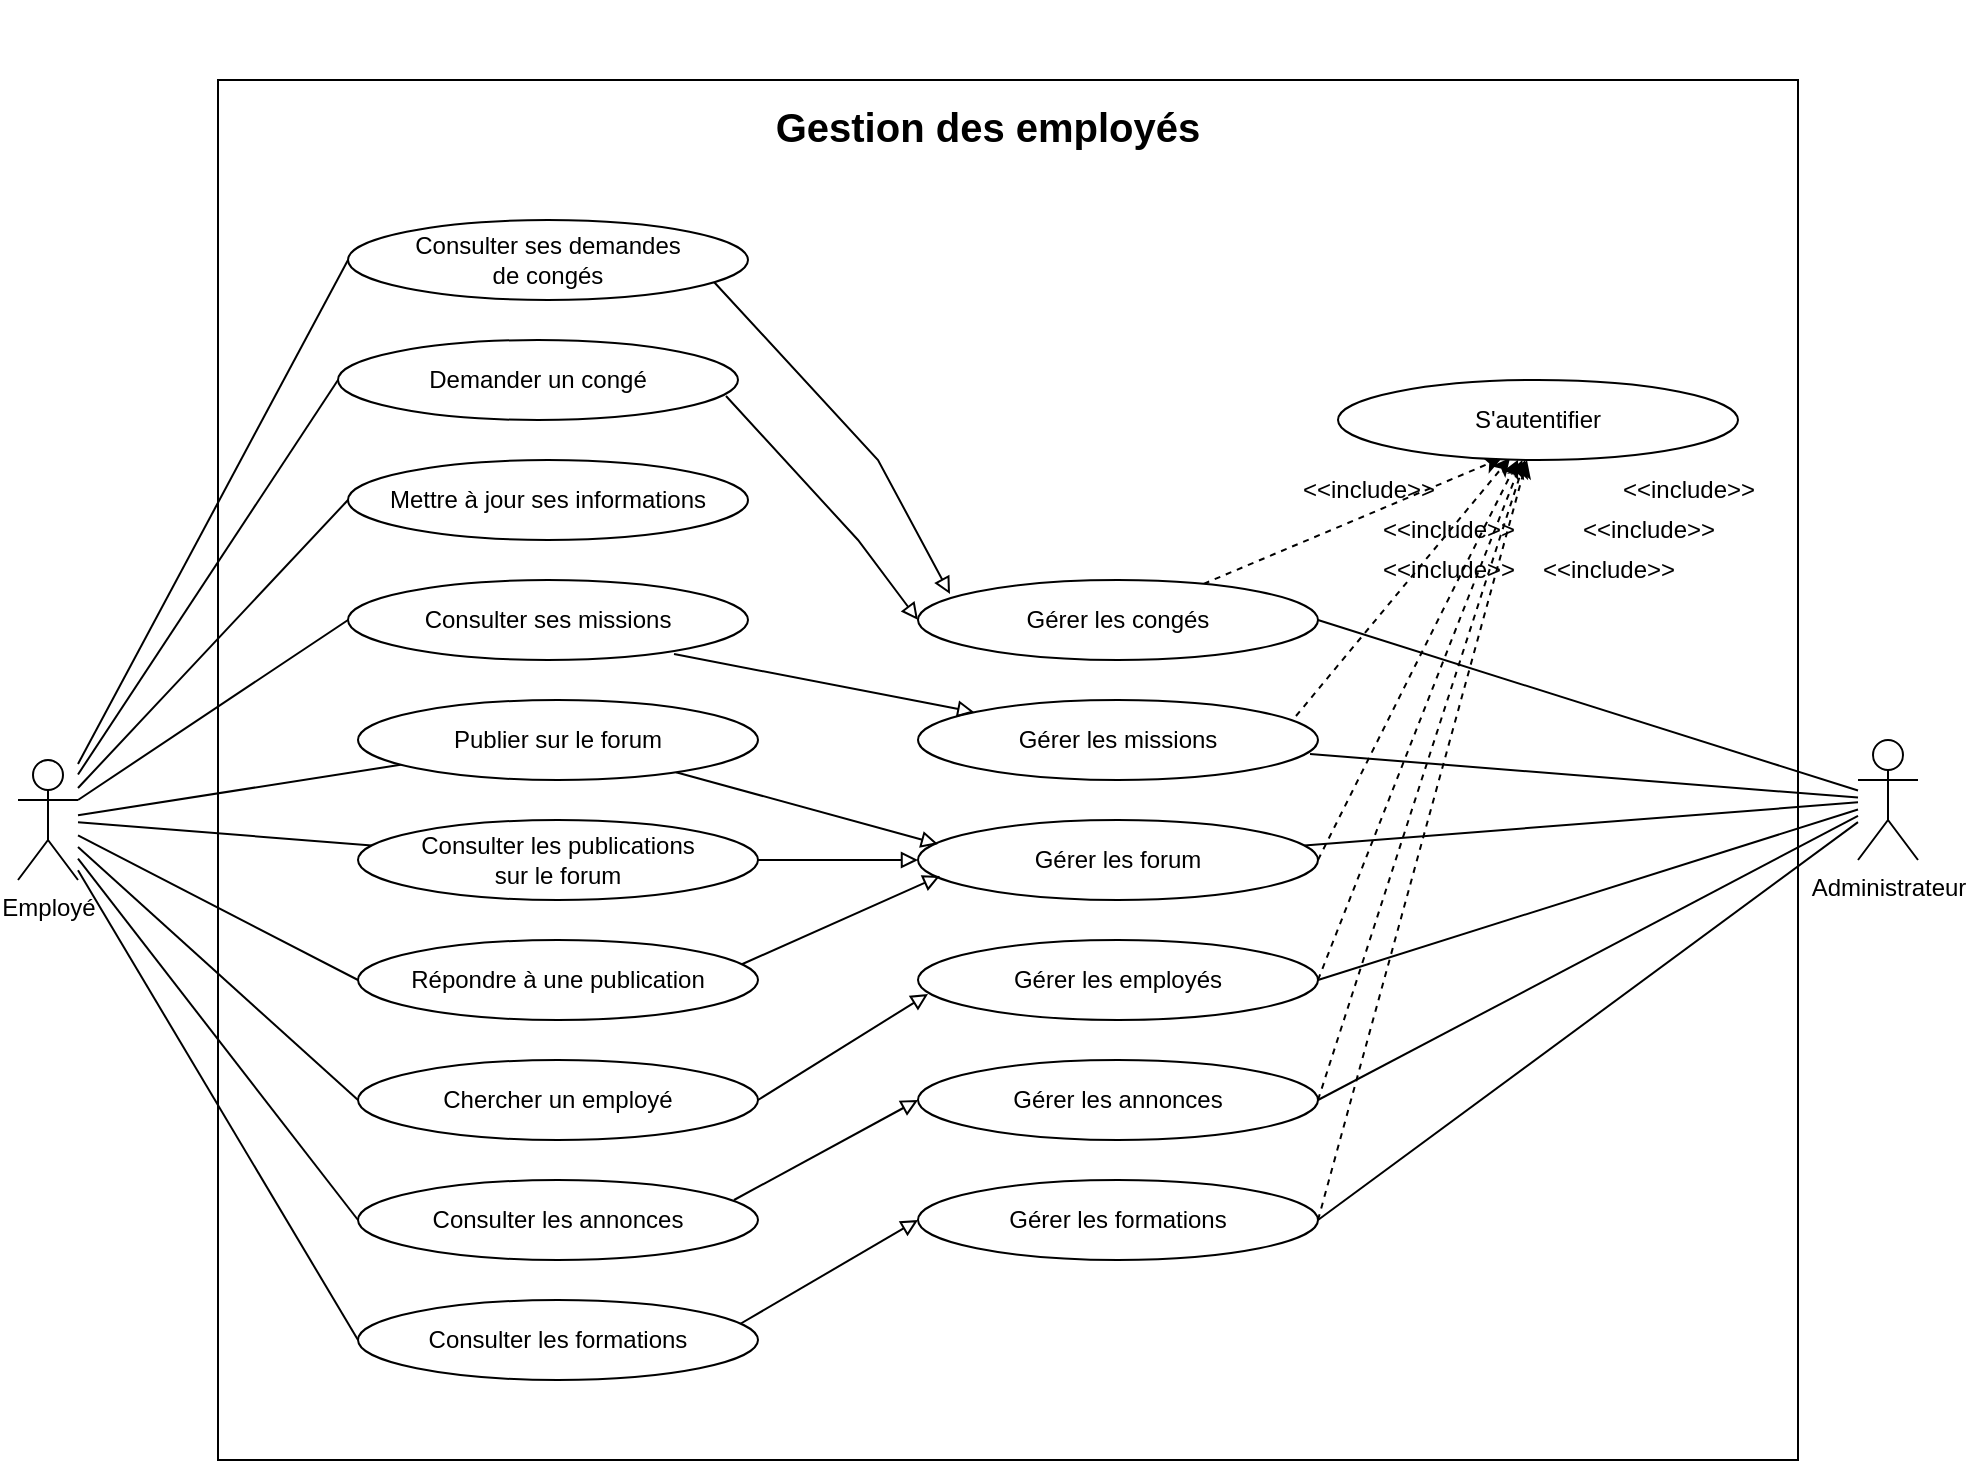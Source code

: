 <mxfile version="21.1.4" type="device">
  <diagram name="Page-1" id="wu76bqfl-tF54zrKLqpx">
    <mxGraphModel dx="1434" dy="788" grid="1" gridSize="10" guides="1" tooltips="1" connect="1" arrows="1" fold="1" page="1" pageScale="1" pageWidth="850" pageHeight="1100" math="0" shadow="0">
      <root>
        <mxCell id="0" />
        <mxCell id="1" parent="0" />
        <mxCell id="fC03vkBdiAybOkjMKHiT-3" value="" style="whiteSpace=wrap;html=1;" vertex="1" parent="1">
          <mxGeometry x="150" y="110" width="790" height="690" as="geometry" />
        </mxCell>
        <mxCell id="fC03vkBdiAybOkjMKHiT-41" style="rounded=0;orthogonalLoop=1;jettySize=auto;html=1;entryX=0;entryY=0.5;entryDx=0;entryDy=0;endArrow=none;endFill=0;" edge="1" parent="1" source="fC03vkBdiAybOkjMKHiT-1" target="fC03vkBdiAybOkjMKHiT-19">
          <mxGeometry relative="1" as="geometry" />
        </mxCell>
        <mxCell id="fC03vkBdiAybOkjMKHiT-42" style="rounded=0;orthogonalLoop=1;jettySize=auto;html=1;entryX=0;entryY=0.5;entryDx=0;entryDy=0;endArrow=none;endFill=0;exitX=1;exitY=0.333;exitDx=0;exitDy=0;exitPerimeter=0;" edge="1" parent="1" source="fC03vkBdiAybOkjMKHiT-1" target="fC03vkBdiAybOkjMKHiT-21">
          <mxGeometry relative="1" as="geometry" />
        </mxCell>
        <mxCell id="fC03vkBdiAybOkjMKHiT-43" style="rounded=0;orthogonalLoop=1;jettySize=auto;html=1;endArrow=none;endFill=0;" edge="1" parent="1" source="fC03vkBdiAybOkjMKHiT-1" target="fC03vkBdiAybOkjMKHiT-26">
          <mxGeometry relative="1" as="geometry" />
        </mxCell>
        <mxCell id="fC03vkBdiAybOkjMKHiT-44" style="rounded=0;orthogonalLoop=1;jettySize=auto;html=1;endArrow=none;endFill=0;" edge="1" parent="1" source="fC03vkBdiAybOkjMKHiT-1" target="fC03vkBdiAybOkjMKHiT-25">
          <mxGeometry relative="1" as="geometry" />
        </mxCell>
        <mxCell id="fC03vkBdiAybOkjMKHiT-47" style="rounded=0;orthogonalLoop=1;jettySize=auto;html=1;entryX=0;entryY=0.5;entryDx=0;entryDy=0;endArrow=none;endFill=0;" edge="1" parent="1" source="fC03vkBdiAybOkjMKHiT-1" target="fC03vkBdiAybOkjMKHiT-27">
          <mxGeometry relative="1" as="geometry" />
        </mxCell>
        <mxCell id="fC03vkBdiAybOkjMKHiT-48" style="rounded=0;orthogonalLoop=1;jettySize=auto;html=1;entryX=0;entryY=0.5;entryDx=0;entryDy=0;endArrow=none;endFill=0;" edge="1" parent="1" source="fC03vkBdiAybOkjMKHiT-1" target="fC03vkBdiAybOkjMKHiT-18">
          <mxGeometry relative="1" as="geometry" />
        </mxCell>
        <mxCell id="fC03vkBdiAybOkjMKHiT-49" style="rounded=0;orthogonalLoop=1;jettySize=auto;html=1;entryX=0;entryY=0.5;entryDx=0;entryDy=0;endArrow=none;endFill=0;" edge="1" parent="1" source="fC03vkBdiAybOkjMKHiT-1" target="fC03vkBdiAybOkjMKHiT-24">
          <mxGeometry relative="1" as="geometry" />
        </mxCell>
        <mxCell id="fC03vkBdiAybOkjMKHiT-50" style="rounded=0;orthogonalLoop=1;jettySize=auto;html=1;endArrow=none;endFill=0;entryX=0;entryY=0.5;entryDx=0;entryDy=0;" edge="1" parent="1" source="fC03vkBdiAybOkjMKHiT-1" target="fC03vkBdiAybOkjMKHiT-23">
          <mxGeometry relative="1" as="geometry" />
        </mxCell>
        <mxCell id="fC03vkBdiAybOkjMKHiT-51" style="rounded=0;orthogonalLoop=1;jettySize=auto;html=1;entryX=0;entryY=0.5;entryDx=0;entryDy=0;endArrow=none;endFill=0;" edge="1" parent="1" source="fC03vkBdiAybOkjMKHiT-1" target="fC03vkBdiAybOkjMKHiT-20">
          <mxGeometry relative="1" as="geometry" />
        </mxCell>
        <mxCell id="fC03vkBdiAybOkjMKHiT-52" style="rounded=0;orthogonalLoop=1;jettySize=auto;html=1;entryX=0;entryY=0.5;entryDx=0;entryDy=0;endArrow=none;endFill=0;" edge="1" parent="1" source="fC03vkBdiAybOkjMKHiT-1" target="fC03vkBdiAybOkjMKHiT-22">
          <mxGeometry relative="1" as="geometry" />
        </mxCell>
        <mxCell id="fC03vkBdiAybOkjMKHiT-1" value="Employé" style="shape=umlActor;verticalLabelPosition=bottom;verticalAlign=top;html=1;outlineConnect=0;" vertex="1" parent="1">
          <mxGeometry x="50" y="450" width="30" height="60" as="geometry" />
        </mxCell>
        <mxCell id="fC03vkBdiAybOkjMKHiT-71" style="rounded=0;orthogonalLoop=1;jettySize=auto;html=1;entryX=1;entryY=0.5;entryDx=0;entryDy=0;endArrow=none;endFill=0;" edge="1" parent="1" source="fC03vkBdiAybOkjMKHiT-2" target="fC03vkBdiAybOkjMKHiT-13">
          <mxGeometry relative="1" as="geometry" />
        </mxCell>
        <mxCell id="fC03vkBdiAybOkjMKHiT-72" style="rounded=0;orthogonalLoop=1;jettySize=auto;html=1;entryX=0.98;entryY=0.675;entryDx=0;entryDy=0;entryPerimeter=0;endArrow=none;endFill=0;" edge="1" parent="1" source="fC03vkBdiAybOkjMKHiT-2" target="fC03vkBdiAybOkjMKHiT-14">
          <mxGeometry relative="1" as="geometry" />
        </mxCell>
        <mxCell id="fC03vkBdiAybOkjMKHiT-73" style="rounded=0;orthogonalLoop=1;jettySize=auto;html=1;endArrow=none;endFill=0;" edge="1" parent="1" source="fC03vkBdiAybOkjMKHiT-2" target="fC03vkBdiAybOkjMKHiT-17">
          <mxGeometry relative="1" as="geometry" />
        </mxCell>
        <mxCell id="fC03vkBdiAybOkjMKHiT-74" style="rounded=0;orthogonalLoop=1;jettySize=auto;html=1;entryX=1;entryY=0.5;entryDx=0;entryDy=0;endArrow=none;endFill=0;" edge="1" parent="1" source="fC03vkBdiAybOkjMKHiT-2" target="fC03vkBdiAybOkjMKHiT-12">
          <mxGeometry relative="1" as="geometry" />
        </mxCell>
        <mxCell id="fC03vkBdiAybOkjMKHiT-75" style="rounded=0;orthogonalLoop=1;jettySize=auto;html=1;entryX=1;entryY=0.5;entryDx=0;entryDy=0;endArrow=none;endFill=0;" edge="1" parent="1" source="fC03vkBdiAybOkjMKHiT-2" target="fC03vkBdiAybOkjMKHiT-15">
          <mxGeometry relative="1" as="geometry" />
        </mxCell>
        <mxCell id="fC03vkBdiAybOkjMKHiT-76" style="rounded=0;orthogonalLoop=1;jettySize=auto;html=1;entryX=1;entryY=0.5;entryDx=0;entryDy=0;endArrow=none;endFill=0;" edge="1" parent="1" source="fC03vkBdiAybOkjMKHiT-2" target="fC03vkBdiAybOkjMKHiT-16">
          <mxGeometry relative="1" as="geometry" />
        </mxCell>
        <mxCell id="fC03vkBdiAybOkjMKHiT-2" value="Administrateur" style="shape=umlActor;verticalLabelPosition=bottom;verticalAlign=top;html=1;outlineConnect=0;" vertex="1" parent="1">
          <mxGeometry x="970" y="440" width="30" height="60" as="geometry" />
        </mxCell>
        <mxCell id="fC03vkBdiAybOkjMKHiT-80" style="rounded=0;orthogonalLoop=1;jettySize=auto;html=1;dashed=1;exitX=1;exitY=0.5;exitDx=0;exitDy=0;" edge="1" parent="1" source="fC03vkBdiAybOkjMKHiT-12" target="fC03vkBdiAybOkjMKHiT-28">
          <mxGeometry relative="1" as="geometry" />
        </mxCell>
        <mxCell id="fC03vkBdiAybOkjMKHiT-12" value="Gérer les employés" style="ellipse;whiteSpace=wrap;html=1;" vertex="1" parent="1">
          <mxGeometry x="500" y="540" width="200" height="40" as="geometry" />
        </mxCell>
        <mxCell id="fC03vkBdiAybOkjMKHiT-77" style="rounded=0;orthogonalLoop=1;jettySize=auto;html=1;dashed=1;entryX=0.41;entryY=0.975;entryDx=0;entryDy=0;entryPerimeter=0;" edge="1" parent="1" source="fC03vkBdiAybOkjMKHiT-13" target="fC03vkBdiAybOkjMKHiT-28">
          <mxGeometry relative="1" as="geometry" />
        </mxCell>
        <mxCell id="fC03vkBdiAybOkjMKHiT-13" value="Gérer les&amp;nbsp;congés" style="ellipse;whiteSpace=wrap;html=1;" vertex="1" parent="1">
          <mxGeometry x="500" y="360" width="200" height="40" as="geometry" />
        </mxCell>
        <mxCell id="fC03vkBdiAybOkjMKHiT-78" style="rounded=0;orthogonalLoop=1;jettySize=auto;html=1;dashed=1;exitX=0.945;exitY=0.2;exitDx=0;exitDy=0;exitPerimeter=0;entryX=0.43;entryY=0.975;entryDx=0;entryDy=0;entryPerimeter=0;" edge="1" parent="1" source="fC03vkBdiAybOkjMKHiT-14" target="fC03vkBdiAybOkjMKHiT-28">
          <mxGeometry relative="1" as="geometry">
            <mxPoint x="807" y="269" as="targetPoint" />
          </mxGeometry>
        </mxCell>
        <mxCell id="fC03vkBdiAybOkjMKHiT-14" value="Gérer les&amp;nbsp;missions" style="ellipse;whiteSpace=wrap;html=1;" vertex="1" parent="1">
          <mxGeometry x="500" y="420" width="200" height="40" as="geometry" />
        </mxCell>
        <mxCell id="fC03vkBdiAybOkjMKHiT-81" style="rounded=0;orthogonalLoop=1;jettySize=auto;html=1;dashed=1;exitX=1;exitY=0.5;exitDx=0;exitDy=0;" edge="1" parent="1" source="fC03vkBdiAybOkjMKHiT-15" target="fC03vkBdiAybOkjMKHiT-28">
          <mxGeometry relative="1" as="geometry" />
        </mxCell>
        <mxCell id="fC03vkBdiAybOkjMKHiT-15" value="Gérer les&amp;nbsp;annonces" style="ellipse;whiteSpace=wrap;html=1;" vertex="1" parent="1">
          <mxGeometry x="500" y="600" width="200" height="40" as="geometry" />
        </mxCell>
        <mxCell id="fC03vkBdiAybOkjMKHiT-82" style="rounded=0;orthogonalLoop=1;jettySize=auto;html=1;dashed=1;exitX=1;exitY=0.5;exitDx=0;exitDy=0;" edge="1" parent="1" source="fC03vkBdiAybOkjMKHiT-16" target="fC03vkBdiAybOkjMKHiT-28">
          <mxGeometry relative="1" as="geometry" />
        </mxCell>
        <mxCell id="fC03vkBdiAybOkjMKHiT-16" value="Gérer les&amp;nbsp;formations" style="ellipse;whiteSpace=wrap;html=1;" vertex="1" parent="1">
          <mxGeometry x="500" y="660" width="200" height="40" as="geometry" />
        </mxCell>
        <mxCell id="fC03vkBdiAybOkjMKHiT-79" style="rounded=0;orthogonalLoop=1;jettySize=auto;html=1;exitX=1;exitY=0.5;exitDx=0;exitDy=0;dashed=1;" edge="1" parent="1" source="fC03vkBdiAybOkjMKHiT-17" target="fC03vkBdiAybOkjMKHiT-28">
          <mxGeometry relative="1" as="geometry" />
        </mxCell>
        <mxCell id="fC03vkBdiAybOkjMKHiT-17" value="Gérer les&amp;nbsp;forum" style="ellipse;whiteSpace=wrap;html=1;" vertex="1" parent="1">
          <mxGeometry x="500" y="480" width="200" height="40" as="geometry" />
        </mxCell>
        <mxCell id="fC03vkBdiAybOkjMKHiT-59" style="rounded=0;orthogonalLoop=1;jettySize=auto;html=1;endArrow=block;endFill=0;entryX=0.025;entryY=0.675;entryDx=0;entryDy=0;entryPerimeter=0;exitX=1;exitY=0.5;exitDx=0;exitDy=0;" edge="1" parent="1" source="fC03vkBdiAybOkjMKHiT-18" target="fC03vkBdiAybOkjMKHiT-12">
          <mxGeometry relative="1" as="geometry" />
        </mxCell>
        <mxCell id="fC03vkBdiAybOkjMKHiT-18" value="Chercher un employé" style="ellipse;whiteSpace=wrap;html=1;" vertex="1" parent="1">
          <mxGeometry x="220" y="600" width="200" height="40" as="geometry" />
        </mxCell>
        <mxCell id="fC03vkBdiAybOkjMKHiT-19" value="Mettre à jour ses informations" style="ellipse;whiteSpace=wrap;html=1;" vertex="1" parent="1">
          <mxGeometry x="215" y="300" width="200" height="40" as="geometry" />
        </mxCell>
        <mxCell id="fC03vkBdiAybOkjMKHiT-54" style="rounded=0;orthogonalLoop=1;jettySize=auto;html=1;endArrow=block;endFill=0;entryX=0;entryY=0.5;entryDx=0;entryDy=0;exitX=0.97;exitY=0.7;exitDx=0;exitDy=0;exitPerimeter=0;" edge="1" parent="1" source="fC03vkBdiAybOkjMKHiT-20" target="fC03vkBdiAybOkjMKHiT-13">
          <mxGeometry relative="1" as="geometry">
            <Array as="points">
              <mxPoint x="470" y="340" />
            </Array>
          </mxGeometry>
        </mxCell>
        <mxCell id="fC03vkBdiAybOkjMKHiT-20" value="Demander un congé" style="ellipse;whiteSpace=wrap;html=1;" vertex="1" parent="1">
          <mxGeometry x="210" y="240" width="200" height="40" as="geometry" />
        </mxCell>
        <mxCell id="fC03vkBdiAybOkjMKHiT-55" style="rounded=0;orthogonalLoop=1;jettySize=auto;html=1;exitX=0.815;exitY=0.925;exitDx=0;exitDy=0;exitPerimeter=0;endArrow=block;endFill=0;" edge="1" parent="1" source="fC03vkBdiAybOkjMKHiT-21" target="fC03vkBdiAybOkjMKHiT-14">
          <mxGeometry relative="1" as="geometry">
            <Array as="points" />
          </mxGeometry>
        </mxCell>
        <mxCell id="fC03vkBdiAybOkjMKHiT-21" value="Consulter ses missions" style="ellipse;whiteSpace=wrap;html=1;" vertex="1" parent="1">
          <mxGeometry x="215" y="360" width="200" height="40" as="geometry" />
        </mxCell>
        <mxCell id="fC03vkBdiAybOkjMKHiT-53" style="rounded=0;orthogonalLoop=1;jettySize=auto;html=1;endArrow=block;endFill=0;entryX=0.08;entryY=0.175;entryDx=0;entryDy=0;entryPerimeter=0;exitX=0.915;exitY=0.775;exitDx=0;exitDy=0;exitPerimeter=0;" edge="1" parent="1" source="fC03vkBdiAybOkjMKHiT-22" target="fC03vkBdiAybOkjMKHiT-13">
          <mxGeometry relative="1" as="geometry">
            <Array as="points">
              <mxPoint x="480" y="300" />
            </Array>
          </mxGeometry>
        </mxCell>
        <mxCell id="fC03vkBdiAybOkjMKHiT-22" value="Consulter ses demandes &lt;br&gt;de congés" style="ellipse;whiteSpace=wrap;html=1;" vertex="1" parent="1">
          <mxGeometry x="215" y="180" width="200" height="40" as="geometry" />
        </mxCell>
        <mxCell id="fC03vkBdiAybOkjMKHiT-61" style="rounded=0;orthogonalLoop=1;jettySize=auto;html=1;entryX=0;entryY=0.5;entryDx=0;entryDy=0;endArrow=block;endFill=0;exitX=0.955;exitY=0.3;exitDx=0;exitDy=0;exitPerimeter=0;" edge="1" parent="1" source="fC03vkBdiAybOkjMKHiT-23" target="fC03vkBdiAybOkjMKHiT-16">
          <mxGeometry relative="1" as="geometry" />
        </mxCell>
        <mxCell id="fC03vkBdiAybOkjMKHiT-23" value="Consulter les formations" style="ellipse;whiteSpace=wrap;html=1;" vertex="1" parent="1">
          <mxGeometry x="220" y="720" width="200" height="40" as="geometry" />
        </mxCell>
        <mxCell id="fC03vkBdiAybOkjMKHiT-60" style="rounded=0;orthogonalLoop=1;jettySize=auto;html=1;entryX=0;entryY=0.5;entryDx=0;entryDy=0;endArrow=block;endFill=0;exitX=0.94;exitY=0.25;exitDx=0;exitDy=0;exitPerimeter=0;" edge="1" parent="1" source="fC03vkBdiAybOkjMKHiT-24" target="fC03vkBdiAybOkjMKHiT-15">
          <mxGeometry relative="1" as="geometry" />
        </mxCell>
        <mxCell id="fC03vkBdiAybOkjMKHiT-24" value="Consulter les&amp;nbsp;annonces" style="ellipse;whiteSpace=wrap;html=1;" vertex="1" parent="1">
          <mxGeometry x="220" y="660" width="200" height="40" as="geometry" />
        </mxCell>
        <mxCell id="fC03vkBdiAybOkjMKHiT-62" style="rounded=0;orthogonalLoop=1;jettySize=auto;html=1;endArrow=block;endFill=0;entryX=0;entryY=0.5;entryDx=0;entryDy=0;" edge="1" parent="1" source="fC03vkBdiAybOkjMKHiT-25" target="fC03vkBdiAybOkjMKHiT-17">
          <mxGeometry relative="1" as="geometry">
            <mxPoint x="560" y="460" as="targetPoint" />
          </mxGeometry>
        </mxCell>
        <mxCell id="fC03vkBdiAybOkjMKHiT-25" value="Consulter les publications &lt;br&gt;sur le forum" style="ellipse;whiteSpace=wrap;html=1;" vertex="1" parent="1">
          <mxGeometry x="220" y="480" width="200" height="40" as="geometry" />
        </mxCell>
        <mxCell id="fC03vkBdiAybOkjMKHiT-56" style="rounded=0;orthogonalLoop=1;jettySize=auto;html=1;endArrow=block;endFill=0;entryX=0.05;entryY=0.3;entryDx=0;entryDy=0;entryPerimeter=0;" edge="1" parent="1" source="fC03vkBdiAybOkjMKHiT-26" target="fC03vkBdiAybOkjMKHiT-17">
          <mxGeometry relative="1" as="geometry" />
        </mxCell>
        <mxCell id="fC03vkBdiAybOkjMKHiT-26" value="Publier sur le forum" style="ellipse;whiteSpace=wrap;html=1;" vertex="1" parent="1">
          <mxGeometry x="220" y="420" width="200" height="40" as="geometry" />
        </mxCell>
        <mxCell id="fC03vkBdiAybOkjMKHiT-58" style="rounded=0;orthogonalLoop=1;jettySize=auto;html=1;entryX=0.055;entryY=0.7;entryDx=0;entryDy=0;endArrow=block;endFill=0;exitX=0.95;exitY=0.325;exitDx=0;exitDy=0;exitPerimeter=0;entryPerimeter=0;" edge="1" parent="1" source="fC03vkBdiAybOkjMKHiT-27" target="fC03vkBdiAybOkjMKHiT-17">
          <mxGeometry relative="1" as="geometry" />
        </mxCell>
        <mxCell id="fC03vkBdiAybOkjMKHiT-27" value="Répondre à une publication" style="ellipse;whiteSpace=wrap;html=1;" vertex="1" parent="1">
          <mxGeometry x="220" y="540" width="200" height="40" as="geometry" />
        </mxCell>
        <mxCell id="fC03vkBdiAybOkjMKHiT-28" value="S&#39;autentifier" style="ellipse;whiteSpace=wrap;html=1;" vertex="1" parent="1">
          <mxGeometry x="710" y="260" width="200" height="40" as="geometry" />
        </mxCell>
        <mxCell id="fC03vkBdiAybOkjMKHiT-70" style="edgeStyle=orthogonalEdgeStyle;rounded=0;orthogonalLoop=1;jettySize=auto;html=1;exitX=0.5;exitY=1;exitDx=0;exitDy=0;" edge="1" parent="1" source="fC03vkBdiAybOkjMKHiT-13" target="fC03vkBdiAybOkjMKHiT-13">
          <mxGeometry relative="1" as="geometry" />
        </mxCell>
        <mxCell id="fC03vkBdiAybOkjMKHiT-83" value="&amp;lt;&amp;lt;include&amp;gt;&amp;gt;" style="text;html=1;align=center;verticalAlign=middle;resizable=0;points=[];autosize=1;strokeColor=none;fillColor=none;" vertex="1" parent="1">
          <mxGeometry x="680" y="300" width="90" height="30" as="geometry" />
        </mxCell>
        <mxCell id="fC03vkBdiAybOkjMKHiT-84" value="&amp;lt;&amp;lt;include&amp;gt;&amp;gt;" style="text;html=1;align=center;verticalAlign=middle;resizable=0;points=[];autosize=1;strokeColor=none;fillColor=none;" vertex="1" parent="1">
          <mxGeometry x="720" y="320" width="90" height="30" as="geometry" />
        </mxCell>
        <mxCell id="fC03vkBdiAybOkjMKHiT-85" value="&amp;lt;&amp;lt;include&amp;gt;&amp;gt;" style="text;html=1;align=center;verticalAlign=middle;resizable=0;points=[];autosize=1;strokeColor=none;fillColor=none;" vertex="1" parent="1">
          <mxGeometry x="720" y="340" width="90" height="30" as="geometry" />
        </mxCell>
        <mxCell id="fC03vkBdiAybOkjMKHiT-86" value="&amp;lt;&amp;lt;include&amp;gt;&amp;gt;" style="text;html=1;align=center;verticalAlign=middle;resizable=0;points=[];autosize=1;strokeColor=none;fillColor=none;" vertex="1" parent="1">
          <mxGeometry x="800" y="340" width="90" height="30" as="geometry" />
        </mxCell>
        <mxCell id="fC03vkBdiAybOkjMKHiT-87" value="&amp;lt;&amp;lt;include&amp;gt;&amp;gt;" style="text;html=1;align=center;verticalAlign=middle;resizable=0;points=[];autosize=1;strokeColor=none;fillColor=none;" vertex="1" parent="1">
          <mxGeometry x="820" y="320" width="90" height="30" as="geometry" />
        </mxCell>
        <mxCell id="fC03vkBdiAybOkjMKHiT-88" value="&amp;lt;&amp;lt;include&amp;gt;&amp;gt;" style="text;html=1;align=center;verticalAlign=middle;resizable=0;points=[];autosize=1;strokeColor=none;fillColor=none;" vertex="1" parent="1">
          <mxGeometry x="840" y="300" width="90" height="30" as="geometry" />
        </mxCell>
        <mxCell id="fC03vkBdiAybOkjMKHiT-91" value="Gestion des employés" style="text;html=1;strokeColor=none;fillColor=none;align=center;verticalAlign=middle;whiteSpace=wrap;rounded=0;fontSize=20;fontStyle=1" vertex="1" parent="1">
          <mxGeometry x="410" y="118" width="250" height="30" as="geometry" />
        </mxCell>
        <mxCell id="fC03vkBdiAybOkjMKHiT-92" value="" style="rounded=0;whiteSpace=wrap;html=1;strokeColor=none;" vertex="1" parent="1">
          <mxGeometry x="460" y="70" width="120" height="20" as="geometry" />
        </mxCell>
      </root>
    </mxGraphModel>
  </diagram>
</mxfile>
